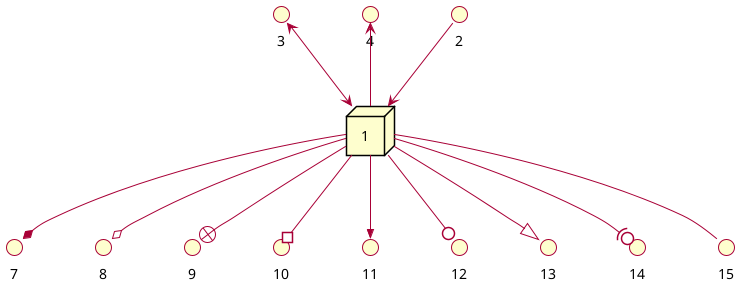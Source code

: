 @startuml Samples

    ' ================================= TWEAKS =================================
    skin rose
    skinparam classFontName Calibri
    skinparam shadowing false
    ' --------------------------------------------------------------------------

    node 1

    1 <-up- 2
    1 -up-> 4
    1 <-up-> 3

    1 --* 7
    1 --o 8
    1 --+ 9
    1 --# 10
    1 -->> 11
    1 --0 12
    1 --^ 13
    1 --(0 14
    1 -- 15
    
@enduml